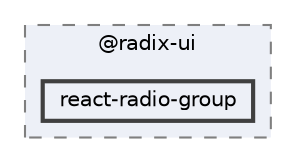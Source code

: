 digraph "C:/Users/arisc/OneDrive/Documents/GitHub/FINAL/EcoEats-Project/node_modules/@radix-ui/react-radio-group"
{
 // LATEX_PDF_SIZE
  bgcolor="transparent";
  edge [fontname=Helvetica,fontsize=10,labelfontname=Helvetica,labelfontsize=10];
  node [fontname=Helvetica,fontsize=10,shape=box,height=0.2,width=0.4];
  compound=true
  subgraph clusterdir_ab62ad447ec992f2fe79c76b760e4d1f {
    graph [ bgcolor="#edf0f7", pencolor="grey50", label="@radix-ui", fontname=Helvetica,fontsize=10 style="filled,dashed", URL="dir_ab62ad447ec992f2fe79c76b760e4d1f.html",tooltip=""]
  dir_d9bb1286dff8afde60cec038e04c9c0f [label="react-radio-group", fillcolor="#edf0f7", color="grey25", style="filled,bold", URL="dir_d9bb1286dff8afde60cec038e04c9c0f.html",tooltip=""];
  }
}

